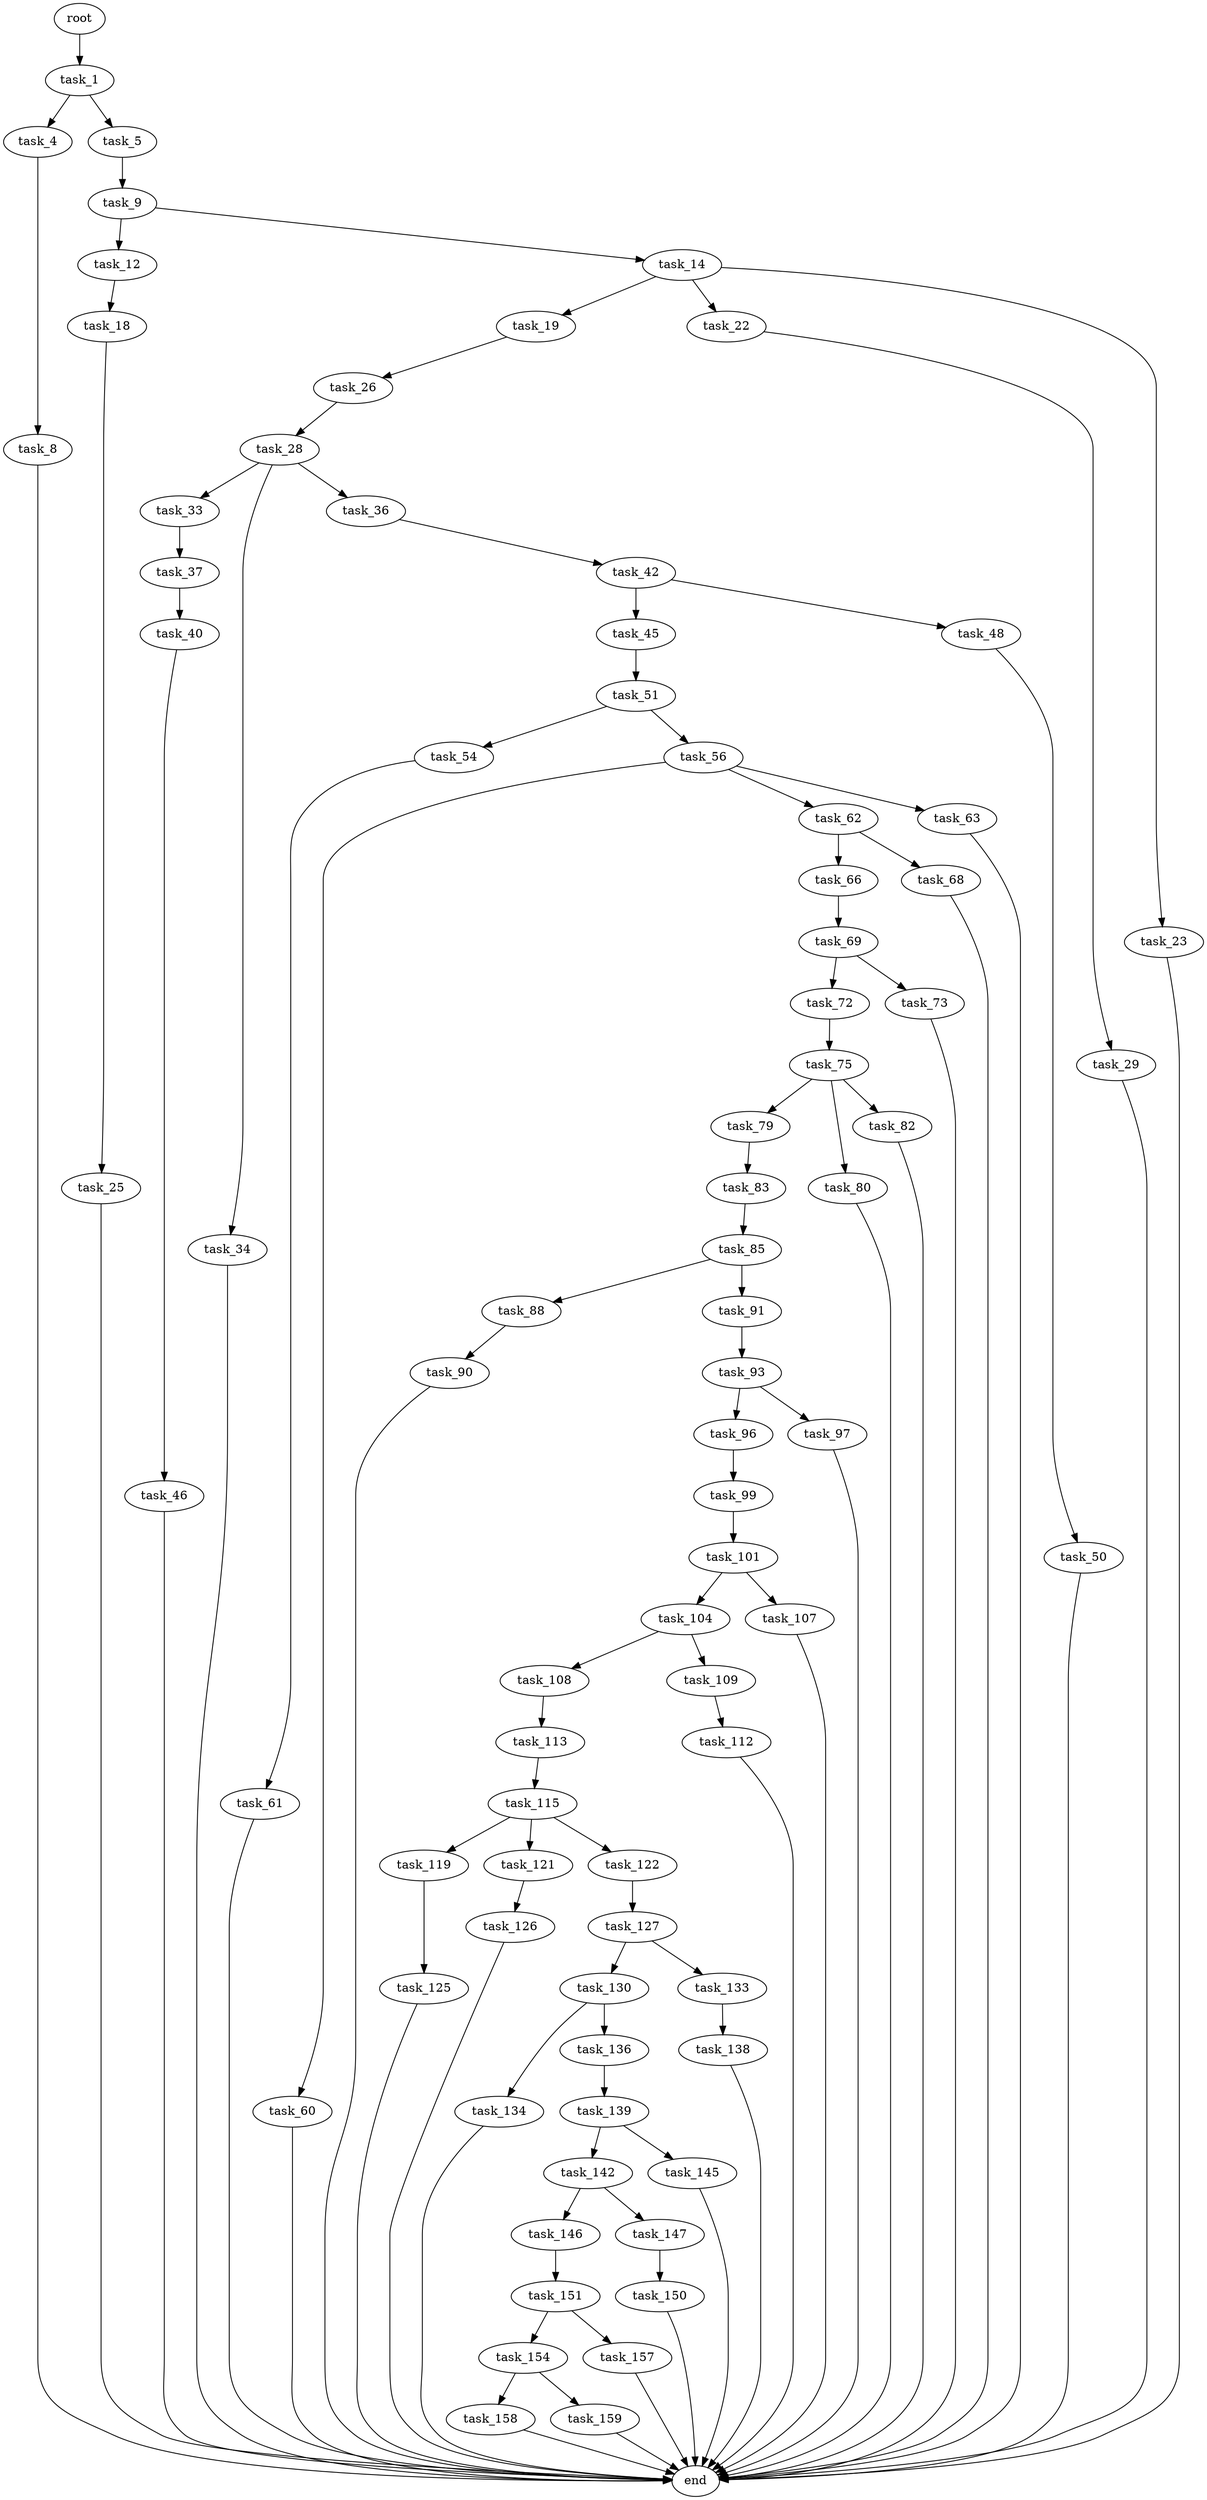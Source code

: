digraph G {
  root [size="0.000000"];
  task_1 [size="13407390331.000000"];
  task_4 [size="549755813888.000000"];
  task_5 [size="28991029248.000000"];
  task_8 [size="68719476736.000000"];
  task_9 [size="14442405090.000000"];
  end [size="0.000000"];
  task_12 [size="862122801882.000000"];
  task_14 [size="134217728000.000000"];
  task_18 [size="312614557172.000000"];
  task_19 [size="8589934592.000000"];
  task_22 [size="1324621342196.000000"];
  task_23 [size="7630835511.000000"];
  task_25 [size="68719476736.000000"];
  task_26 [size="24237458172.000000"];
  task_29 [size="34174430572.000000"];
  task_28 [size="3370081442.000000"];
  task_33 [size="1324061162030.000000"];
  task_34 [size="590224091278.000000"];
  task_36 [size="2973190489.000000"];
  task_37 [size="8589934592.000000"];
  task_42 [size="104786923860.000000"];
  task_40 [size="231928233984.000000"];
  task_46 [size="368293445632.000000"];
  task_45 [size="68719476736.000000"];
  task_48 [size="317891347871.000000"];
  task_51 [size="549755813888.000000"];
  task_50 [size="1073741824000.000000"];
  task_54 [size="1168846461831.000000"];
  task_56 [size="107292907314.000000"];
  task_61 [size="384392852506.000000"];
  task_60 [size="549755813888.000000"];
  task_62 [size="287022384657.000000"];
  task_63 [size="318771054054.000000"];
  task_66 [size="5530959264.000000"];
  task_68 [size="134217728000.000000"];
  task_69 [size="24646360148.000000"];
  task_72 [size="1073741824000.000000"];
  task_73 [size="782757789696.000000"];
  task_75 [size="68719476736.000000"];
  task_79 [size="3852381462.000000"];
  task_80 [size="8460287430.000000"];
  task_82 [size="1073741824000.000000"];
  task_83 [size="100382757576.000000"];
  task_85 [size="782757789696.000000"];
  task_88 [size="223704156862.000000"];
  task_91 [size="1073741824000.000000"];
  task_90 [size="134217728000.000000"];
  task_93 [size="40187601962.000000"];
  task_96 [size="34922128400.000000"];
  task_97 [size="368293445632.000000"];
  task_99 [size="28298755009.000000"];
  task_101 [size="95417801774.000000"];
  task_104 [size="11017170690.000000"];
  task_107 [size="3747833746.000000"];
  task_108 [size="24006547869.000000"];
  task_109 [size="24953459311.000000"];
  task_113 [size="28991029248.000000"];
  task_112 [size="68719476736.000000"];
  task_115 [size="549755813888.000000"];
  task_119 [size="109422351898.000000"];
  task_121 [size="498176611235.000000"];
  task_122 [size="29371586904.000000"];
  task_125 [size="231928233984.000000"];
  task_126 [size="971412730742.000000"];
  task_127 [size="1073741824000.000000"];
  task_130 [size="231928233984.000000"];
  task_133 [size="368293445632.000000"];
  task_134 [size="1073741824000.000000"];
  task_136 [size="8589934592.000000"];
  task_138 [size="8721322614.000000"];
  task_139 [size="368293445632.000000"];
  task_142 [size="242132816416.000000"];
  task_145 [size="23105329202.000000"];
  task_146 [size="510907534265.000000"];
  task_147 [size="155196697989.000000"];
  task_151 [size="134217728000.000000"];
  task_150 [size="782757789696.000000"];
  task_154 [size="8589934592.000000"];
  task_157 [size="579585081452.000000"];
  task_158 [size="1073741824000.000000"];
  task_159 [size="324113995154.000000"];

  root -> task_1 [size="1.000000"];
  task_1 -> task_4 [size="838860800.000000"];
  task_1 -> task_5 [size="838860800.000000"];
  task_4 -> task_8 [size="536870912.000000"];
  task_5 -> task_9 [size="75497472.000000"];
  task_8 -> end [size="1.000000"];
  task_9 -> task_12 [size="679477248.000000"];
  task_9 -> task_14 [size="679477248.000000"];
  task_12 -> task_18 [size="679477248.000000"];
  task_14 -> task_19 [size="209715200.000000"];
  task_14 -> task_22 [size="209715200.000000"];
  task_14 -> task_23 [size="209715200.000000"];
  task_18 -> task_25 [size="209715200.000000"];
  task_19 -> task_26 [size="33554432.000000"];
  task_22 -> task_29 [size="838860800.000000"];
  task_23 -> end [size="1.000000"];
  task_25 -> end [size="1.000000"];
  task_26 -> task_28 [size="536870912.000000"];
  task_29 -> end [size="1.000000"];
  task_28 -> task_33 [size="75497472.000000"];
  task_28 -> task_34 [size="75497472.000000"];
  task_28 -> task_36 [size="75497472.000000"];
  task_33 -> task_37 [size="838860800.000000"];
  task_34 -> end [size="1.000000"];
  task_36 -> task_42 [size="75497472.000000"];
  task_37 -> task_40 [size="33554432.000000"];
  task_42 -> task_45 [size="134217728.000000"];
  task_42 -> task_48 [size="134217728.000000"];
  task_40 -> task_46 [size="301989888.000000"];
  task_46 -> end [size="1.000000"];
  task_45 -> task_51 [size="134217728.000000"];
  task_48 -> task_50 [size="411041792.000000"];
  task_51 -> task_54 [size="536870912.000000"];
  task_51 -> task_56 [size="536870912.000000"];
  task_50 -> end [size="1.000000"];
  task_54 -> task_61 [size="838860800.000000"];
  task_56 -> task_60 [size="301989888.000000"];
  task_56 -> task_62 [size="301989888.000000"];
  task_56 -> task_63 [size="301989888.000000"];
  task_61 -> end [size="1.000000"];
  task_60 -> end [size="1.000000"];
  task_62 -> task_66 [size="679477248.000000"];
  task_62 -> task_68 [size="679477248.000000"];
  task_63 -> end [size="1.000000"];
  task_66 -> task_69 [size="134217728.000000"];
  task_68 -> end [size="1.000000"];
  task_69 -> task_72 [size="33554432.000000"];
  task_69 -> task_73 [size="33554432.000000"];
  task_72 -> task_75 [size="838860800.000000"];
  task_73 -> end [size="1.000000"];
  task_75 -> task_79 [size="134217728.000000"];
  task_75 -> task_80 [size="134217728.000000"];
  task_75 -> task_82 [size="134217728.000000"];
  task_79 -> task_83 [size="209715200.000000"];
  task_80 -> end [size="1.000000"];
  task_82 -> end [size="1.000000"];
  task_83 -> task_85 [size="134217728.000000"];
  task_85 -> task_88 [size="679477248.000000"];
  task_85 -> task_91 [size="679477248.000000"];
  task_88 -> task_90 [size="301989888.000000"];
  task_91 -> task_93 [size="838860800.000000"];
  task_90 -> end [size="1.000000"];
  task_93 -> task_96 [size="838860800.000000"];
  task_93 -> task_97 [size="838860800.000000"];
  task_96 -> task_99 [size="33554432.000000"];
  task_97 -> end [size="1.000000"];
  task_99 -> task_101 [size="33554432.000000"];
  task_101 -> task_104 [size="75497472.000000"];
  task_101 -> task_107 [size="75497472.000000"];
  task_104 -> task_108 [size="411041792.000000"];
  task_104 -> task_109 [size="411041792.000000"];
  task_107 -> end [size="1.000000"];
  task_108 -> task_113 [size="838860800.000000"];
  task_109 -> task_112 [size="679477248.000000"];
  task_113 -> task_115 [size="75497472.000000"];
  task_112 -> end [size="1.000000"];
  task_115 -> task_119 [size="536870912.000000"];
  task_115 -> task_121 [size="536870912.000000"];
  task_115 -> task_122 [size="536870912.000000"];
  task_119 -> task_125 [size="75497472.000000"];
  task_121 -> task_126 [size="411041792.000000"];
  task_122 -> task_127 [size="33554432.000000"];
  task_125 -> end [size="1.000000"];
  task_126 -> end [size="1.000000"];
  task_127 -> task_130 [size="838860800.000000"];
  task_127 -> task_133 [size="838860800.000000"];
  task_130 -> task_134 [size="301989888.000000"];
  task_130 -> task_136 [size="301989888.000000"];
  task_133 -> task_138 [size="411041792.000000"];
  task_134 -> end [size="1.000000"];
  task_136 -> task_139 [size="33554432.000000"];
  task_138 -> end [size="1.000000"];
  task_139 -> task_142 [size="411041792.000000"];
  task_139 -> task_145 [size="411041792.000000"];
  task_142 -> task_146 [size="209715200.000000"];
  task_142 -> task_147 [size="209715200.000000"];
  task_145 -> end [size="1.000000"];
  task_146 -> task_151 [size="838860800.000000"];
  task_147 -> task_150 [size="209715200.000000"];
  task_151 -> task_154 [size="209715200.000000"];
  task_151 -> task_157 [size="209715200.000000"];
  task_150 -> end [size="1.000000"];
  task_154 -> task_158 [size="33554432.000000"];
  task_154 -> task_159 [size="33554432.000000"];
  task_157 -> end [size="1.000000"];
  task_158 -> end [size="1.000000"];
  task_159 -> end [size="1.000000"];
}
